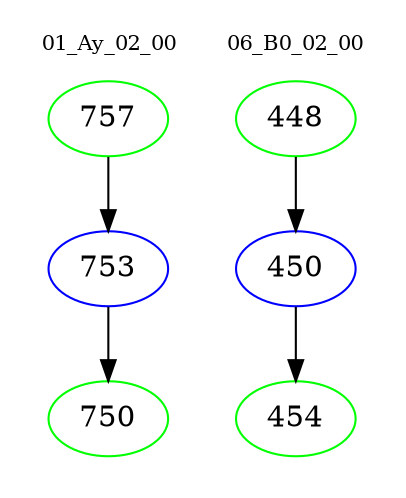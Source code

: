 digraph{
subgraph cluster_0 {
color = white
label = "01_Ay_02_00";
fontsize=10;
T0_757 [label="757", color="green"]
T0_757 -> T0_753 [color="black"]
T0_753 [label="753", color="blue"]
T0_753 -> T0_750 [color="black"]
T0_750 [label="750", color="green"]
}
subgraph cluster_1 {
color = white
label = "06_B0_02_00";
fontsize=10;
T1_448 [label="448", color="green"]
T1_448 -> T1_450 [color="black"]
T1_450 [label="450", color="blue"]
T1_450 -> T1_454 [color="black"]
T1_454 [label="454", color="green"]
}
}
